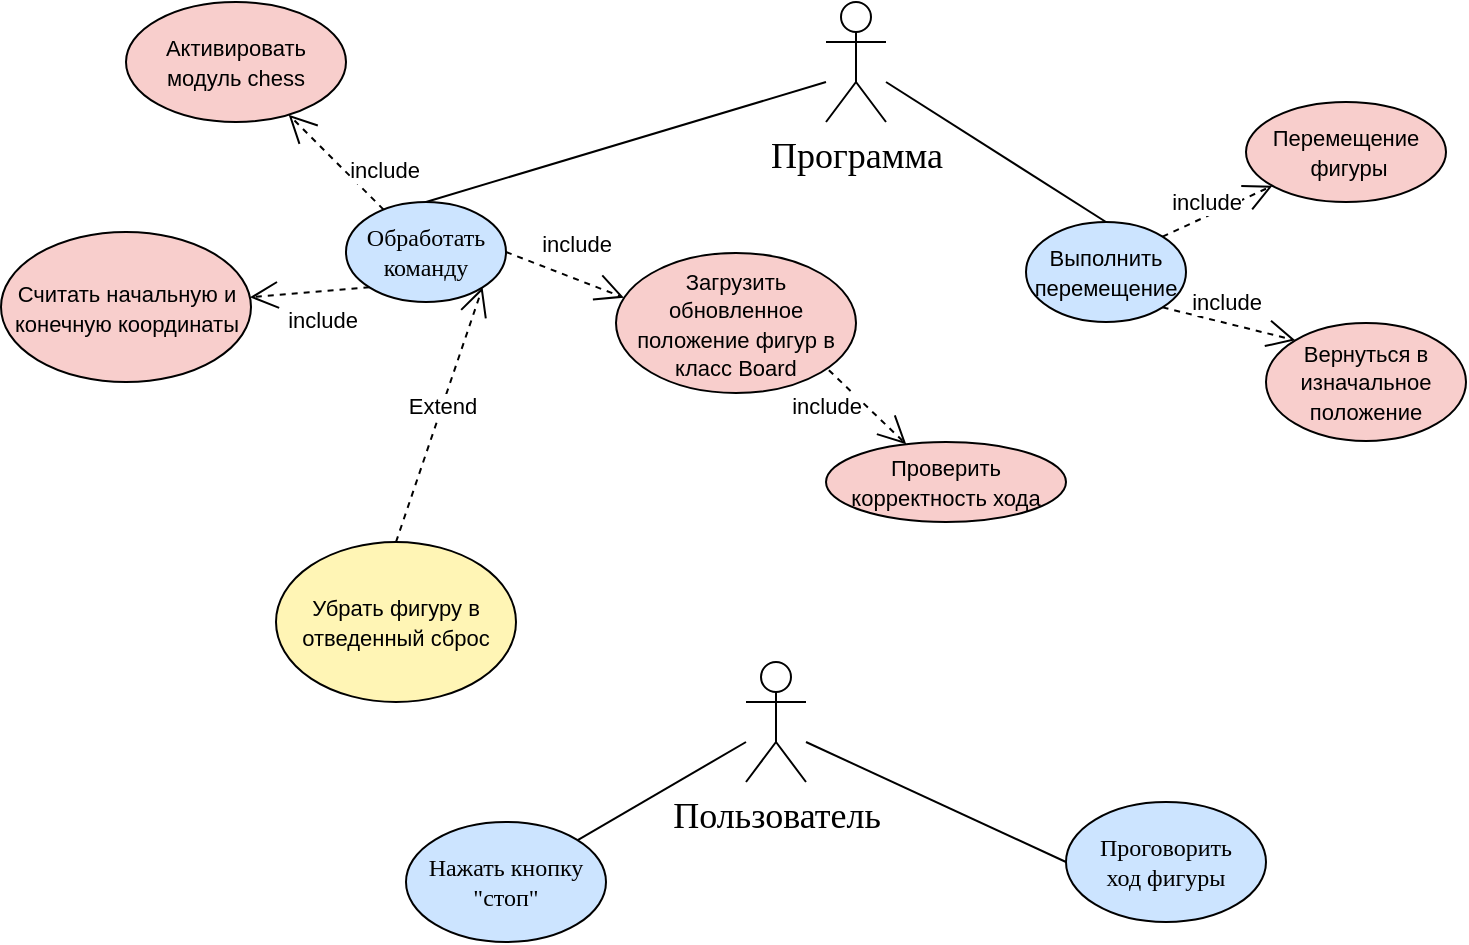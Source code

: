 <mxfile version="12.1.3" type="device" pages="1"><diagram id="rE-vuIks_bGqel-VlgZ0" name="Page-1"><mxGraphModel dx="1340" dy="670" grid="1" gridSize="10" guides="1" tooltips="1" connect="1" arrows="1" fold="1" page="1" pageScale="1" pageWidth="827" pageHeight="1169" math="0" shadow="0"><root><mxCell id="0"/><mxCell id="1" parent="0"/><mxCell id="ovr_WRfdcMKckG9zzMyv-1" value="&lt;font style=&quot;font-size: 18px&quot;&gt;Пользователь&lt;/font&gt;" style="shape=umlActor;verticalLabelPosition=bottom;labelBackgroundColor=#ffffff;verticalAlign=top;html=1;outlineConnect=0;strokeColor=#000000;fontFamily=Times New Roman;fontColor=#000000;" parent="1" vertex="1"><mxGeometry x="390" y="410" width="30" height="60" as="geometry"/></mxCell><mxCell id="ovr_WRfdcMKckG9zzMyv-9" value="Проговорить ход&amp;nbsp;фигуры" style="ellipse;whiteSpace=wrap;html=1;fontFamily=Times New Roman;fillColor=#CCE4FF;" parent="1" vertex="1"><mxGeometry x="550" y="480" width="100" height="60" as="geometry"/></mxCell><mxCell id="ovr_WRfdcMKckG9zzMyv-12" value="" style="endArrow=none;html=1;fontFamily=Times New Roman;fontColor=#000000;entryX=0;entryY=0.5;entryDx=0;entryDy=0;" parent="1" target="ovr_WRfdcMKckG9zzMyv-9" edge="1"><mxGeometry width="50" height="50" relative="1" as="geometry"><mxPoint x="420" y="450" as="sourcePoint"/><mxPoint x="110" y="510" as="targetPoint"/></mxGeometry></mxCell><mxCell id="ovr_WRfdcMKckG9zzMyv-13" value="Нажать кнопку &quot;стоп&quot;" style="ellipse;whiteSpace=wrap;html=1;fontFamily=Times New Roman;fillColor=#CCE4FF;" parent="1" vertex="1"><mxGeometry x="220" y="490" width="100" height="60" as="geometry"/></mxCell><mxCell id="ovr_WRfdcMKckG9zzMyv-14" value="" style="endArrow=none;html=1;fontFamily=Times New Roman;fontColor=#000000;fillColor=#CCE4FF;" parent="1" source="ovr_WRfdcMKckG9zzMyv-13" edge="1"><mxGeometry width="50" height="50" relative="1" as="geometry"><mxPoint x="50" y="560" as="sourcePoint"/><mxPoint x="390" y="450" as="targetPoint"/></mxGeometry></mxCell><mxCell id="ovr_WRfdcMKckG9zzMyv-16" value="&lt;font style=&quot;font-size: 18px&quot;&gt;Программа&lt;/font&gt;" style="shape=umlActor;verticalLabelPosition=bottom;labelBackgroundColor=#ffffff;verticalAlign=top;html=1;outlineConnect=0;fontFamily=Times New Roman;" parent="1" vertex="1"><mxGeometry x="430" y="80" width="30" height="60" as="geometry"/></mxCell><mxCell id="ovr_WRfdcMKckG9zzMyv-17" value="Обработать команду" style="ellipse;whiteSpace=wrap;html=1;fontFamily=Times New Roman;fillColor=#CCE4FF;" parent="1" vertex="1"><mxGeometry x="190" y="180" width="80" height="50" as="geometry"/></mxCell><mxCell id="ovr_WRfdcMKckG9zzMyv-18" value="" style="endArrow=none;html=1;fontFamily=Times New Roman;fontColor=#000000;entryX=0.5;entryY=0;entryDx=0;entryDy=0;" parent="1" target="ovr_WRfdcMKckG9zzMyv-17" edge="1"><mxGeometry width="50" height="50" relative="1" as="geometry"><mxPoint x="430" y="120" as="sourcePoint"/><mxPoint x="100" y="510" as="targetPoint"/></mxGeometry></mxCell><mxCell id="XLxhF9Lk9kmWrYkTir-c-1" value="&lt;span style=&quot;font-size: 11px&quot;&gt;Активировать модуль chess&lt;/span&gt;" style="ellipse;whiteSpace=wrap;html=1;fillColor=#F8CECC;" vertex="1" parent="1"><mxGeometry x="80" y="80" width="110" height="60" as="geometry"/></mxCell><mxCell id="XLxhF9Lk9kmWrYkTir-c-2" value="&lt;font style=&quot;font-size: 11px&quot;&gt;Считать начальную и конечную координаты&lt;/font&gt;" style="ellipse;whiteSpace=wrap;html=1;fillColor=#F8CECC;" vertex="1" parent="1"><mxGeometry x="17.5" y="195" width="125" height="75" as="geometry"/></mxCell><mxCell id="XLxhF9Lk9kmWrYkTir-c-3" value="include" style="endArrow=open;endSize=12;dashed=1;html=1;" edge="1" parent="1" source="ovr_WRfdcMKckG9zzMyv-17" target="XLxhF9Lk9kmWrYkTir-c-1"><mxGeometry x="-0.596" y="-14" width="160" relative="1" as="geometry"><mxPoint x="50" y="510" as="sourcePoint"/><mxPoint x="210" y="510" as="targetPoint"/><Array as="points"/><mxPoint as="offset"/></mxGeometry></mxCell><mxCell id="XLxhF9Lk9kmWrYkTir-c-4" value="include" style="endArrow=open;endSize=12;dashed=1;html=1;exitX=0;exitY=1;exitDx=0;exitDy=0;" edge="1" parent="1" source="ovr_WRfdcMKckG9zzMyv-17" target="XLxhF9Lk9kmWrYkTir-c-2"><mxGeometry x="-0.189" y="13" width="160" relative="1" as="geometry"><mxPoint x="410" y="300" as="sourcePoint"/><mxPoint x="611.824" y="183.545" as="targetPoint"/><Array as="points"/><mxPoint y="1" as="offset"/></mxGeometry></mxCell><mxCell id="XLxhF9Lk9kmWrYkTir-c-9" value="" style="endArrow=none;html=1;exitX=0.5;exitY=0;exitDx=0;exitDy=0;" edge="1" parent="1" source="XLxhF9Lk9kmWrYkTir-c-11"><mxGeometry width="50" height="50" relative="1" as="geometry"><mxPoint x="560" y="230" as="sourcePoint"/><mxPoint x="460" y="120" as="targetPoint"/></mxGeometry></mxCell><mxCell id="XLxhF9Lk9kmWrYkTir-c-11" value="&lt;font style=&quot;font-size: 11px&quot;&gt;Выполнить перемещение&lt;/font&gt;" style="ellipse;whiteSpace=wrap;html=1;fillColor=#CCE4FF;" vertex="1" parent="1"><mxGeometry x="530" y="190" width="80" height="50" as="geometry"/></mxCell><mxCell id="XLxhF9Lk9kmWrYkTir-c-12" value="Extend" style="endArrow=open;endSize=12;dashed=1;html=1;entryX=1;entryY=1;entryDx=0;entryDy=0;exitX=0.5;exitY=0;exitDx=0;exitDy=0;" edge="1" parent="1" source="XLxhF9Lk9kmWrYkTir-c-13" target="ovr_WRfdcMKckG9zzMyv-17"><mxGeometry x="0.072" y="-1" width="160" relative="1" as="geometry"><mxPoint x="570" y="450" as="sourcePoint"/><mxPoint x="451" y="271" as="targetPoint"/><Array as="points"/><mxPoint x="-1" as="offset"/></mxGeometry></mxCell><mxCell id="XLxhF9Lk9kmWrYkTir-c-13" value="&lt;font style=&quot;font-size: 11px&quot;&gt;Убрать фигуру в отведенный сброс&lt;/font&gt;" style="ellipse;whiteSpace=wrap;html=1;fillColor=#FFF5B5;" vertex="1" parent="1"><mxGeometry x="155" y="350" width="120" height="80" as="geometry"/></mxCell><mxCell id="XLxhF9Lk9kmWrYkTir-c-14" value="&lt;span style=&quot;font-size: 11px&quot;&gt;Загрузить обновленное положение фигур в класс Board&lt;/span&gt;" style="ellipse;whiteSpace=wrap;html=1;fillColor=#F8CECC;" vertex="1" parent="1"><mxGeometry x="325" y="205.5" width="120" height="70" as="geometry"/></mxCell><mxCell id="XLxhF9Lk9kmWrYkTir-c-15" value="include" style="endArrow=open;endSize=12;dashed=1;html=1;entryX=0.033;entryY=0.319;entryDx=0;entryDy=0;exitX=1;exitY=0.5;exitDx=0;exitDy=0;entryPerimeter=0;" edge="1" parent="1" source="ovr_WRfdcMKckG9zzMyv-17" target="XLxhF9Lk9kmWrYkTir-c-14"><mxGeometry x="-0.016" y="16" width="160" relative="1" as="geometry"><mxPoint x="393.172" y="256.457" as="sourcePoint"/><mxPoint x="355" y="230" as="targetPoint"/><Array as="points"/><mxPoint as="offset"/></mxGeometry></mxCell><mxCell id="XLxhF9Lk9kmWrYkTir-c-16" value="&lt;font style=&quot;font-size: 11px&quot;&gt;Перемещение&lt;br&gt;&amp;nbsp;фигуры&lt;/font&gt;" style="ellipse;whiteSpace=wrap;html=1;fillColor=#F8CECC;" vertex="1" parent="1"><mxGeometry x="640" y="130" width="100" height="50" as="geometry"/></mxCell><mxCell id="XLxhF9Lk9kmWrYkTir-c-17" value="&lt;font style=&quot;font-size: 11px&quot;&gt;Вернуться в изначальное положение&lt;/font&gt;" style="ellipse;whiteSpace=wrap;html=1;fillColor=#F8CECC;" vertex="1" parent="1"><mxGeometry x="650" y="240.5" width="100" height="59" as="geometry"/></mxCell><mxCell id="XLxhF9Lk9kmWrYkTir-c-18" value="include" style="endArrow=open;endSize=12;dashed=1;html=1;exitX=1;exitY=0;exitDx=0;exitDy=0;" edge="1" parent="1" source="XLxhF9Lk9kmWrYkTir-c-11" target="XLxhF9Lk9kmWrYkTir-c-16"><mxGeometry x="-0.111" y="7" width="160" relative="1" as="geometry"><mxPoint x="403.172" y="266.457" as="sourcePoint"/><mxPoint x="365" y="240" as="targetPoint"/><Array as="points"/><mxPoint as="offset"/></mxGeometry></mxCell><mxCell id="XLxhF9Lk9kmWrYkTir-c-19" value="include" style="endArrow=open;endSize=12;dashed=1;html=1;entryX=0;entryY=0;entryDx=0;entryDy=0;exitX=1;exitY=1;exitDx=0;exitDy=0;" edge="1" parent="1" source="XLxhF9Lk9kmWrYkTir-c-11" target="XLxhF9Lk9kmWrYkTir-c-17"><mxGeometry x="-0.119" y="10" width="160" relative="1" as="geometry"><mxPoint x="413.172" y="276.457" as="sourcePoint"/><mxPoint x="375" y="250" as="targetPoint"/><Array as="points"/><mxPoint as="offset"/></mxGeometry></mxCell><mxCell id="XLxhF9Lk9kmWrYkTir-c-20" value="include" style="endArrow=open;endSize=12;dashed=1;html=1;exitX=0.887;exitY=0.837;exitDx=0;exitDy=0;exitPerimeter=0;" edge="1" parent="1" source="XLxhF9Lk9kmWrYkTir-c-14" target="XLxhF9Lk9kmWrYkTir-c-21"><mxGeometry x="-0.596" y="-14" width="160" relative="1" as="geometry"><mxPoint x="423.172" y="286.457" as="sourcePoint"/><mxPoint x="660" y="360" as="targetPoint"/><Array as="points"/><mxPoint as="offset"/></mxGeometry></mxCell><mxCell id="XLxhF9Lk9kmWrYkTir-c-21" value="&lt;font style=&quot;font-size: 11px&quot;&gt;Проверить корректность хода&lt;/font&gt;" style="ellipse;whiteSpace=wrap;html=1;fillColor=#F8CECC;" vertex="1" parent="1"><mxGeometry x="430" y="300" width="120" height="40" as="geometry"/></mxCell></root></mxGraphModel></diagram></mxfile>